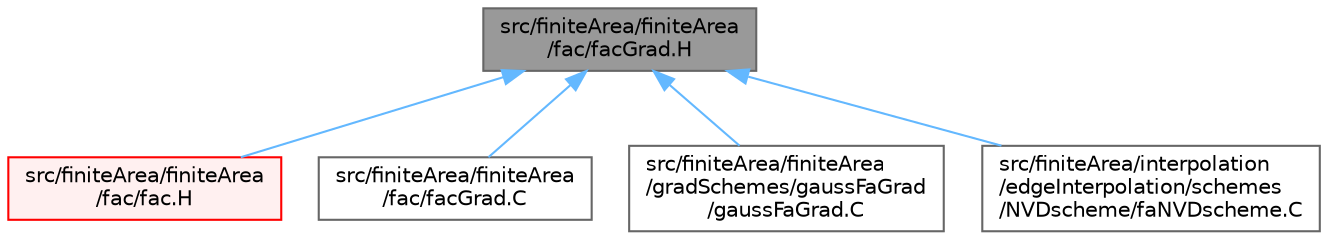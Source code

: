 digraph "src/finiteArea/finiteArea/fac/facGrad.H"
{
 // LATEX_PDF_SIZE
  bgcolor="transparent";
  edge [fontname=Helvetica,fontsize=10,labelfontname=Helvetica,labelfontsize=10];
  node [fontname=Helvetica,fontsize=10,shape=box,height=0.2,width=0.4];
  Node1 [id="Node000001",label="src/finiteArea/finiteArea\l/fac/facGrad.H",height=0.2,width=0.4,color="gray40", fillcolor="grey60", style="filled", fontcolor="black",tooltip="Calculate the gradient of the given field."];
  Node1 -> Node2 [id="edge1_Node000001_Node000002",dir="back",color="steelblue1",style="solid",tooltip=" "];
  Node2 [id="Node000002",label="src/finiteArea/finiteArea\l/fac/fac.H",height=0.2,width=0.4,color="red", fillcolor="#FFF0F0", style="filled",URL="$fac_8H.html",tooltip="Namespace of functions to calculate explicit derivatives."];
  Node1 -> Node39 [id="edge2_Node000001_Node000039",dir="back",color="steelblue1",style="solid",tooltip=" "];
  Node39 [id="Node000039",label="src/finiteArea/finiteArea\l/fac/facGrad.C",height=0.2,width=0.4,color="grey40", fillcolor="white", style="filled",URL="$facGrad_8C.html",tooltip=" "];
  Node1 -> Node40 [id="edge3_Node000001_Node000040",dir="back",color="steelblue1",style="solid",tooltip=" "];
  Node40 [id="Node000040",label="src/finiteArea/finiteArea\l/gradSchemes/gaussFaGrad\l/gaussFaGrad.C",height=0.2,width=0.4,color="grey40", fillcolor="white", style="filled",URL="$gaussFaGrad_8C.html",tooltip=" "];
  Node1 -> Node41 [id="edge4_Node000001_Node000041",dir="back",color="steelblue1",style="solid",tooltip=" "];
  Node41 [id="Node000041",label="src/finiteArea/interpolation\l/edgeInterpolation/schemes\l/NVDscheme/faNVDscheme.C",height=0.2,width=0.4,color="grey40", fillcolor="white", style="filled",URL="$faNVDscheme_8C.html",tooltip=" "];
}
